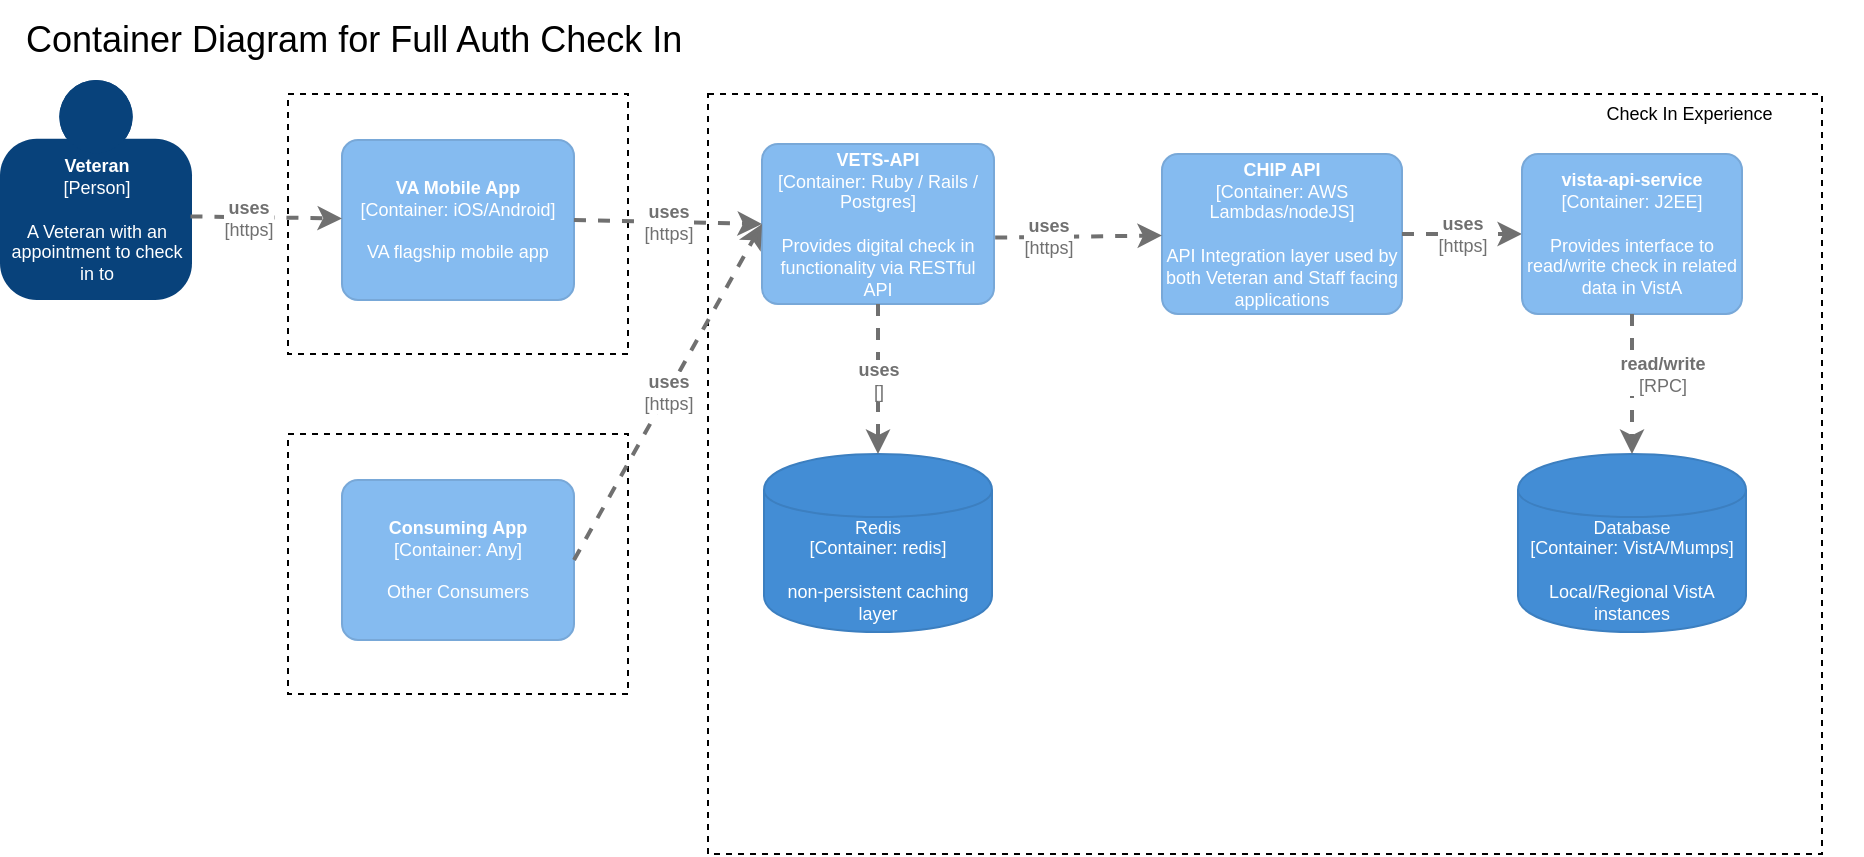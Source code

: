 <mxfile version="21.7.5" type="device" pages="2">
  <diagram id="0kmzMJJzeJOMZ-HE_vw-" name="container-diagram">
    <mxGraphModel dx="1234" dy="1214" grid="1" gridSize="10" guides="1" tooltips="1" connect="1" arrows="1" fold="1" page="1" pageScale="1" pageWidth="850" pageHeight="1100" math="0" shadow="0">
      <root>
        <mxCell id="0" />
        <mxCell id="1" parent="0" />
        <mxCell id="iG0KCMJ-g9NC5U9NHyha-2" value="" style="rounded=0;whiteSpace=wrap;html=1;dashed=1;fontSize=9;" parent="1" vertex="1">
          <mxGeometry x="383" y="60" width="557" height="380" as="geometry" />
        </mxCell>
        <mxCell id="M__xR34WGRJQp1LNjwT0-2" value="" style="rounded=0;whiteSpace=wrap;html=1;dashed=1;fontSize=9;" parent="1" vertex="1">
          <mxGeometry x="173" y="60" width="170" height="130" as="geometry" />
        </mxCell>
        <mxCell id="M__xR34WGRJQp1LNjwT0-5" value="&lt;font style=&quot;font-size: 18px&quot;&gt;Container Diagram for Full Auth Check In&lt;/font&gt;" style="text;html=1;strokeColor=none;fillColor=none;align=left;verticalAlign=middle;whiteSpace=wrap;rounded=0;dashed=1;" parent="1" vertex="1">
          <mxGeometry x="40" y="13" width="540" height="40" as="geometry" />
        </mxCell>
        <object placeholders="1" c4Name="Veteran" c4Type="Person" c4Description="A Veteran with an &#xa;appointment to check &#xa;in to" label="&lt;b style=&quot;font-size: 9px;&quot;&gt;%c4Name%&lt;/b&gt;&lt;div style=&quot;font-size: 9px;&quot;&gt;[%c4Type%]&lt;/div&gt;&lt;br style=&quot;font-size: 9px;&quot;&gt;&lt;div style=&quot;font-size: 9px;&quot;&gt;%c4Description%&lt;/div&gt;" id="M__xR34WGRJQp1LNjwT0-30">
          <mxCell style="html=1;dashed=0;whitespace=wrap;fillColor=#08427b;strokeColor=none;fontColor=#ffffff;shape=mxgraph.c4.person;align=center;metaEdit=1;points=[[0.5,0,0],[1,0.5,0],[1,0.75,0],[0.75,1,0],[0.5,1,0],[0.25,1,0],[0,0.75,0],[0,0.5,0]];metaData={&quot;c4Type&quot;:{&quot;editable&quot;:false}};fontSize=9;" parent="1" vertex="1">
            <mxGeometry x="29" y="53" width="96" height="110" as="geometry" />
          </mxCell>
        </object>
        <object placeholders="1" c4Name="VA Mobile App" c4Type="Container" c4Technology="iOS/Android" c4Description="VA flagship mobile app" label="&lt;b style=&quot;font-size: 9px;&quot;&gt;%c4Name%&lt;/b&gt;&lt;div style=&quot;font-size: 9px;&quot;&gt;[%c4Type%: %c4Technology%]&lt;/div&gt;&lt;br style=&quot;font-size: 9px;&quot;&gt;&lt;div style=&quot;font-size: 9px;&quot;&gt;%c4Description%&lt;/div&gt;" id="M__xR34WGRJQp1LNjwT0-31">
          <mxCell style="rounded=1;whiteSpace=wrap;html=1;labelBackgroundColor=none;fillColor=#85BBF0;fontColor=#ffffff;align=center;arcSize=10;strokeColor=#78A8D8;metaEdit=1;metaData={&quot;c4Type&quot;:{&quot;editable&quot;:false}};points=[[0.25,0,0],[0.5,0,0],[0.75,0,0],[1,0.25,0],[1,0.5,0],[1,0.75,0],[0.75,1,0],[0.5,1,0],[0.25,1,0],[0,0.75,0],[0,0.5,0],[0,0.25,0]];fontSize=9;" parent="1" vertex="1">
            <mxGeometry x="200" y="83" width="116" height="80" as="geometry" />
          </mxCell>
        </object>
        <object placeholders="1" c4Name="VETS-API" c4Type="Container" c4Technology="Ruby / Rails / Postgres" c4Description="Provides digital check in functionality via RESTful API" label="&lt;b style=&quot;font-size: 9px;&quot;&gt;%c4Name%&lt;/b&gt;&lt;div style=&quot;font-size: 9px;&quot;&gt;[%c4Type%: %c4Technology%]&lt;/div&gt;&lt;br style=&quot;font-size: 9px;&quot;&gt;&lt;div style=&quot;font-size: 9px;&quot;&gt;%c4Description%&lt;/div&gt;" id="M__xR34WGRJQp1LNjwT0-32">
          <mxCell style="rounded=1;whiteSpace=wrap;html=1;labelBackgroundColor=none;fillColor=#85BBF0;fontColor=#ffffff;align=center;arcSize=10;strokeColor=#78A8D8;metaEdit=1;metaData={&quot;c4Type&quot;:{&quot;editable&quot;:false}};points=[[0.25,0,0],[0.5,0,0],[0.75,0,0],[1,0.25,0],[1,0.5,0],[1,0.75,0],[0.75,1,0],[0.5,1,0],[0.25,1,0],[0,0.75,0],[0,0.5,0],[0,0.25,0]];fontSize=9;" parent="1" vertex="1">
            <mxGeometry x="410" y="85" width="116" height="80" as="geometry" />
          </mxCell>
        </object>
        <object placeholders="1" c4Type="Relationship" c4Technology="https" c4Description="uses" label="&lt;div style=&quot;text-align: left; font-size: 9px;&quot;&gt;&lt;div style=&quot;text-align: center; font-size: 9px;&quot;&gt;&lt;b style=&quot;font-size: 9px;&quot;&gt;%c4Description%&lt;/b&gt;&lt;/div&gt;&lt;div style=&quot;text-align: center; font-size: 9px;&quot;&gt;[%c4Technology%]&lt;/div&gt;&lt;/div&gt;" id="M__xR34WGRJQp1LNjwT0-37">
          <mxCell style="edgeStyle=none;rounded=0;html=1;entryX=0;entryY=0.5;jettySize=auto;orthogonalLoop=1;strokeColor=#707070;strokeWidth=2;fontColor=#707070;jumpStyle=none;dashed=1;metaEdit=1;metaData={&quot;c4Type&quot;:{&quot;editable&quot;:false}};exitX=1;exitY=0.5;exitDx=0;exitDy=0;exitPerimeter=0;entryDx=0;entryDy=0;entryPerimeter=0;fontSize=9;" parent="1" source="M__xR34WGRJQp1LNjwT0-31" target="M__xR34WGRJQp1LNjwT0-32" edge="1">
            <mxGeometry width="160" relative="1" as="geometry">
              <mxPoint x="341" y="317" as="sourcePoint" />
              <mxPoint x="501" y="317" as="targetPoint" />
            </mxGeometry>
          </mxCell>
        </object>
        <object placeholders="1" c4Name="CHIP API" c4Type="Container" c4Technology="AWS Lambdas/nodeJS" c4Description="API Integration layer used by both Veteran and Staff facing applications" label="&lt;b style=&quot;font-size: 9px;&quot;&gt;%c4Name%&lt;/b&gt;&lt;div style=&quot;font-size: 9px;&quot;&gt;[%c4Type%: %c4Technology%]&lt;/div&gt;&lt;br style=&quot;font-size: 9px;&quot;&gt;&lt;div style=&quot;font-size: 9px;&quot;&gt;%c4Description%&lt;/div&gt;" link="data:page/id,PdkEBCP_D8CU_x1jGga0" id="M__xR34WGRJQp1LNjwT0-38">
          <mxCell style="rounded=1;whiteSpace=wrap;html=1;labelBackgroundColor=none;fillColor=#85BBF0;fontColor=#ffffff;align=center;arcSize=10;strokeColor=#78A8D8;metaEdit=1;metaData={&quot;c4Type&quot;:{&quot;editable&quot;:false}};points=[[0.25,0,0],[0.5,0,0],[0.75,0,0],[1,0.25,0],[1,0.5,0],[1,0.75,0],[0.75,1,0],[0.5,1,0],[0.25,1,0],[0,0.75,0],[0,0.5,0],[0,0.25,0]];fontSize=9;" parent="1" vertex="1">
            <mxGeometry x="610" y="90" width="120" height="80" as="geometry" />
          </mxCell>
        </object>
        <object placeholders="1" c4Type="Relationship" c4Technology="https" c4Description="uses" label="&lt;div style=&quot;text-align: left; font-size: 9px;&quot;&gt;&lt;div style=&quot;text-align: center; font-size: 9px;&quot;&gt;&lt;b style=&quot;font-size: 9px;&quot;&gt;%c4Description%&lt;/b&gt;&lt;/div&gt;&lt;div style=&quot;text-align: center; font-size: 9px;&quot;&gt;[%c4Technology%]&lt;/div&gt;&lt;/div&gt;" id="M__xR34WGRJQp1LNjwT0-44">
          <mxCell style="edgeStyle=none;rounded=0;html=1;jettySize=auto;orthogonalLoop=1;strokeColor=#707070;strokeWidth=2;fontColor=#707070;jumpStyle=none;dashed=1;metaEdit=1;metaData={&quot;c4Type&quot;:{&quot;editable&quot;:false}};exitX=0.992;exitY=0.62;exitDx=0;exitDy=0;exitPerimeter=0;fontSize=9;" parent="1" source="M__xR34WGRJQp1LNjwT0-30" target="M__xR34WGRJQp1LNjwT0-31" edge="1">
            <mxGeometry x="-0.25" width="160" relative="1" as="geometry">
              <mxPoint x="287.75" y="17" as="sourcePoint" />
              <mxPoint x="287.75" y="97" as="targetPoint" />
              <mxPoint as="offset" />
            </mxGeometry>
          </mxCell>
        </object>
        <object placeholders="1" c4Type="Relationship" c4Technology="https" c4Description="uses" label="&lt;div style=&quot;text-align: left; font-size: 9px;&quot;&gt;&lt;div style=&quot;text-align: center; font-size: 9px;&quot;&gt;&lt;b style=&quot;font-size: 9px;&quot;&gt;%c4Description%&lt;/b&gt;&lt;/div&gt;&lt;div style=&quot;text-align: center; font-size: 9px;&quot;&gt;[%c4Technology%]&lt;/div&gt;&lt;/div&gt;" id="M__xR34WGRJQp1LNjwT0-60">
          <mxCell style="edgeStyle=none;rounded=0;html=1;jettySize=auto;orthogonalLoop=1;strokeColor=#707070;strokeWidth=2;fontColor=#707070;jumpStyle=none;dashed=1;metaEdit=1;metaData={&quot;c4Type&quot;:{&quot;editable&quot;:false}};exitX=1.005;exitY=0.585;exitDx=0;exitDy=0;exitPerimeter=0;fontSize=9;" parent="1" source="M__xR34WGRJQp1LNjwT0-32" target="M__xR34WGRJQp1LNjwT0-38" edge="1">
            <mxGeometry x="-0.375" width="160" relative="1" as="geometry">
              <mxPoint x="506" y="427.0" as="sourcePoint" />
              <mxPoint x="506" y="474" as="targetPoint" />
              <mxPoint as="offset" />
            </mxGeometry>
          </mxCell>
        </object>
        <object placeholders="1" c4Type="Redis" c4Technology="redis" c4Description="non-persistent caching layer" label="%c4Type%&lt;div style=&quot;font-size: 9px;&quot;&gt;[Container:&amp;nbsp;%c4Technology%]&lt;/div&gt;&lt;br style=&quot;font-size: 9px;&quot;&gt;&lt;div style=&quot;font-size: 9px;&quot;&gt;%c4Description%&lt;/div&gt;" id="yfw0Ou0GXARqFeSc4frP-1">
          <mxCell style="shape=cylinder;whiteSpace=wrap;html=1;boundedLbl=1;rounded=0;labelBackgroundColor=none;fillColor=#438DD5;fontSize=9;fontColor=#ffffff;align=center;strokeColor=#3C7FC0;metaEdit=1;points=[[0.5,0,0],[1,0.25,0],[1,0.5,0],[1,0.75,0],[0.5,1,0],[0,0.75,0],[0,0.5,0],[0,0.25,0]];metaData={&quot;c4Type&quot;:{&quot;editable&quot;:false}};" parent="1" vertex="1">
            <mxGeometry x="411" y="240" width="114" height="89" as="geometry" />
          </mxCell>
        </object>
        <object placeholders="1" c4Type="Relationship" c4Technology="" c4Description="uses" label="&lt;div style=&quot;text-align: left; font-size: 9px;&quot;&gt;&lt;div style=&quot;text-align: center; font-size: 9px;&quot;&gt;&lt;b style=&quot;font-size: 9px;&quot;&gt;%c4Description%&lt;/b&gt;&lt;/div&gt;&lt;div style=&quot;text-align: center; font-size: 9px;&quot;&gt;[%c4Technology%]&lt;/div&gt;&lt;/div&gt;" id="yfw0Ou0GXARqFeSc4frP-2">
          <mxCell style="edgeStyle=none;rounded=0;html=1;entryX=0.5;entryY=0;jettySize=auto;orthogonalLoop=1;strokeColor=#707070;strokeWidth=2;fontColor=#707070;jumpStyle=none;dashed=1;metaEdit=1;metaData={&quot;c4Type&quot;:{&quot;editable&quot;:false}};entryDx=0;entryDy=0;entryPerimeter=0;fontSize=9;exitX=0.5;exitY=1;exitDx=0;exitDy=0;exitPerimeter=0;" parent="1" source="M__xR34WGRJQp1LNjwT0-32" target="yfw0Ou0GXARqFeSc4frP-1" edge="1">
            <mxGeometry width="160" relative="1" as="geometry">
              <mxPoint x="340" y="280" as="sourcePoint" />
              <mxPoint x="420" y="135" as="targetPoint" />
            </mxGeometry>
          </mxCell>
        </object>
        <object placeholders="1" c4Type="Relationship" c4Technology="https" c4Description="uses" label="&lt;div style=&quot;text-align: left; font-size: 9px;&quot;&gt;&lt;div style=&quot;text-align: center; font-size: 9px;&quot;&gt;&lt;b style=&quot;font-size: 9px;&quot;&gt;%c4Description%&lt;/b&gt;&lt;/div&gt;&lt;div style=&quot;text-align: center; font-size: 9px;&quot;&gt;[%c4Technology%]&lt;/div&gt;&lt;/div&gt;" id="yfw0Ou0GXARqFeSc4frP-5">
          <mxCell style="edgeStyle=none;rounded=0;html=1;jettySize=auto;orthogonalLoop=1;strokeColor=#707070;strokeWidth=2;fontColor=#707070;jumpStyle=none;dashed=1;metaEdit=1;metaData={&quot;c4Type&quot;:{&quot;editable&quot;:false}};exitX=1;exitY=0.5;exitDx=0;exitDy=0;exitPerimeter=0;fontSize=9;entryX=0;entryY=0.5;entryDx=0;entryDy=0;entryPerimeter=0;" parent="1" source="M__xR34WGRJQp1LNjwT0-38" edge="1">
            <mxGeometry width="160" relative="1" as="geometry">
              <mxPoint x="537" y="142" as="sourcePoint" />
              <mxPoint x="790" y="130" as="targetPoint" />
              <mxPoint as="offset" />
            </mxGeometry>
          </mxCell>
        </object>
        <mxCell id="Nb9pn8D4vqYNamrulmGV-2" value="Check In Experience&amp;nbsp;" style="text;html=1;strokeColor=none;fillColor=none;align=center;verticalAlign=middle;whiteSpace=wrap;rounded=0;dashed=1;fontSize=9;" parent="1" vertex="1">
          <mxGeometry x="790" y="60" width="169.87" height="20" as="geometry" />
        </mxCell>
        <object placeholders="1" c4Name="vista-api-service" c4Type="Container" c4Technology="J2EE" c4Description="Provides interface to read/write check in related data in VistA" label="&lt;b style=&quot;font-size: 9px;&quot;&gt;%c4Name%&lt;/b&gt;&lt;div style=&quot;font-size: 9px;&quot;&gt;[%c4Type%: %c4Technology%]&lt;/div&gt;&lt;br style=&quot;font-size: 9px;&quot;&gt;&lt;div style=&quot;font-size: 9px;&quot;&gt;%c4Description%&lt;/div&gt;" id="sztR_ow3FupCx7JQ8vwd-4">
          <mxCell style="rounded=1;whiteSpace=wrap;html=1;labelBackgroundColor=none;fillColor=#85BBF0;fontColor=#ffffff;align=center;arcSize=10;strokeColor=#78A8D8;metaEdit=1;metaData={&quot;c4Type&quot;:{&quot;editable&quot;:false}};points=[[0.25,0,0],[0.5,0,0],[0.75,0,0],[1,0.25,0],[1,0.5,0],[1,0.75,0],[0.75,1,0],[0.5,1,0],[0.25,1,0],[0,0.75,0],[0,0.5,0],[0,0.25,0]];fontSize=9;" vertex="1" parent="1">
            <mxGeometry x="790" y="90" width="110" height="80" as="geometry" />
          </mxCell>
        </object>
        <object placeholders="1" c4Type="Database" c4Technology="VistA/Mumps" c4Description="Local/Regional VistA instances" label="%c4Type%&lt;div style=&quot;font-size: 9px;&quot;&gt;[Container:&amp;nbsp;%c4Technology%]&lt;/div&gt;&lt;br style=&quot;font-size: 9px;&quot;&gt;&lt;div style=&quot;font-size: 9px;&quot;&gt;%c4Description%&lt;/div&gt;" id="sztR_ow3FupCx7JQ8vwd-5">
          <mxCell style="shape=cylinder;whiteSpace=wrap;html=1;boundedLbl=1;rounded=0;labelBackgroundColor=none;fillColor=#438DD5;fontSize=9;fontColor=#ffffff;align=center;strokeColor=#3C7FC0;metaEdit=1;points=[[0.5,0,0],[1,0.25,0],[1,0.5,0],[1,0.75,0],[0.5,1,0],[0,0.75,0],[0,0.5,0],[0,0.25,0]];metaData={&quot;c4Type&quot;:{&quot;editable&quot;:false}};" vertex="1" parent="1">
            <mxGeometry x="788" y="240" width="114" height="89" as="geometry" />
          </mxCell>
        </object>
        <object placeholders="1" c4Type="Relationship" c4Technology="RPC" c4Description="read/write" label="&lt;div style=&quot;text-align: left; font-size: 9px;&quot;&gt;&lt;div style=&quot;text-align: center; font-size: 9px;&quot;&gt;&lt;b style=&quot;font-size: 9px;&quot;&gt;%c4Description%&lt;/b&gt;&lt;/div&gt;&lt;div style=&quot;text-align: center; font-size: 9px;&quot;&gt;[%c4Technology%]&lt;/div&gt;&lt;/div&gt;" id="sztR_ow3FupCx7JQ8vwd-6">
          <mxCell style="edgeStyle=none;rounded=0;html=1;jettySize=auto;orthogonalLoop=1;strokeColor=#707070;strokeWidth=2;fontColor=#707070;jumpStyle=none;dashed=1;metaEdit=1;metaData={&quot;c4Type&quot;:{&quot;editable&quot;:false}};exitX=0.5;exitY=1;exitDx=0;exitDy=0;exitPerimeter=0;fontSize=9;" edge="1" parent="1" source="sztR_ow3FupCx7JQ8vwd-4" target="sztR_ow3FupCx7JQ8vwd-5">
            <mxGeometry x="-0.141" y="15" width="160" relative="1" as="geometry">
              <mxPoint x="509.38" y="830" as="sourcePoint" />
              <mxPoint x="779.38" y="645" as="targetPoint" />
              <mxPoint as="offset" />
            </mxGeometry>
          </mxCell>
        </object>
        <mxCell id="sztR_ow3FupCx7JQ8vwd-7" value="" style="rounded=0;whiteSpace=wrap;html=1;dashed=1;fontSize=9;" vertex="1" parent="1">
          <mxGeometry x="173" y="230" width="170" height="130" as="geometry" />
        </mxCell>
        <object placeholders="1" c4Name="Consuming App" c4Type="Container" c4Technology="Any" c4Description="Other Consumers" label="&lt;b style=&quot;font-size: 9px;&quot;&gt;%c4Name%&lt;/b&gt;&lt;div style=&quot;font-size: 9px;&quot;&gt;[%c4Type%: %c4Technology%]&lt;/div&gt;&lt;br style=&quot;font-size: 9px;&quot;&gt;&lt;div style=&quot;font-size: 9px;&quot;&gt;%c4Description%&lt;/div&gt;" id="sztR_ow3FupCx7JQ8vwd-8">
          <mxCell style="rounded=1;whiteSpace=wrap;html=1;labelBackgroundColor=none;fillColor=#85BBF0;fontColor=#ffffff;align=center;arcSize=10;strokeColor=#78A8D8;metaEdit=1;metaData={&quot;c4Type&quot;:{&quot;editable&quot;:false}};points=[[0.25,0,0],[0.5,0,0],[0.75,0,0],[1,0.25,0],[1,0.5,0],[1,0.75,0],[0.75,1,0],[0.5,1,0],[0.25,1,0],[0,0.75,0],[0,0.5,0],[0,0.25,0]];fontSize=9;" vertex="1" parent="1">
            <mxGeometry x="200" y="253" width="116" height="80" as="geometry" />
          </mxCell>
        </object>
        <object placeholders="1" c4Type="Relationship" c4Technology="https" c4Description="uses" label="&lt;div style=&quot;text-align: left; font-size: 9px;&quot;&gt;&lt;div style=&quot;text-align: center; font-size: 9px;&quot;&gt;&lt;b style=&quot;font-size: 9px;&quot;&gt;%c4Description%&lt;/b&gt;&lt;/div&gt;&lt;div style=&quot;text-align: center; font-size: 9px;&quot;&gt;[%c4Technology%]&lt;/div&gt;&lt;/div&gt;" id="sztR_ow3FupCx7JQ8vwd-9">
          <mxCell style="edgeStyle=none;rounded=0;html=1;entryX=0;entryY=0.5;jettySize=auto;orthogonalLoop=1;strokeColor=#707070;strokeWidth=2;fontColor=#707070;jumpStyle=none;dashed=1;metaEdit=1;metaData={&quot;c4Type&quot;:{&quot;editable&quot;:false}};exitX=1;exitY=0.5;exitDx=0;exitDy=0;exitPerimeter=0;entryDx=0;entryDy=0;entryPerimeter=0;fontSize=9;" edge="1" parent="1" source="sztR_ow3FupCx7JQ8vwd-8" target="M__xR34WGRJQp1LNjwT0-32">
            <mxGeometry width="160" relative="1" as="geometry">
              <mxPoint x="326" y="133" as="sourcePoint" />
              <mxPoint x="420" y="135" as="targetPoint" />
            </mxGeometry>
          </mxCell>
        </object>
      </root>
    </mxGraphModel>
  </diagram>
  <diagram id="PdkEBCP_D8CU_x1jGga0" name="CHIP-Component-Diagram">
    <mxGraphModel dx="1799" dy="1220" grid="1" gridSize="10" guides="1" tooltips="1" connect="1" arrows="1" fold="1" page="1" pageScale="1" pageWidth="850" pageHeight="1100" math="0" shadow="0">
      <root>
        <mxCell id="bq_Tjl5DXfXFqc5ah46k-0" />
        <mxCell id="bq_Tjl5DXfXFqc5ah46k-1" parent="bq_Tjl5DXfXFqc5ah46k-0" />
        <mxCell id="qF7ay8xb9gY_R86L2vVn-1" value="" style="group;fontSize=16;" parent="bq_Tjl5DXfXFqc5ah46k-1" vertex="1" connectable="0">
          <mxGeometry x="50" y="40" width="770" height="750" as="geometry" />
        </mxCell>
        <mxCell id="qF7ay8xb9gY_R86L2vVn-2" value="" style="rounded=0;whiteSpace=wrap;html=1;dashed=1;" parent="qF7ay8xb9gY_R86L2vVn-1" vertex="1">
          <mxGeometry x="250" y="60" width="250" height="690" as="geometry" />
        </mxCell>
        <mxCell id="qF7ay8xb9gY_R86L2vVn-3" value="&lt;font style=&quot;font-size: 18px&quot;&gt;Component Diagram for Check In Experience - CHIP&lt;/font&gt;" style="text;html=1;strokeColor=none;fillColor=none;align=left;verticalAlign=middle;whiteSpace=wrap;rounded=0;dashed=1;" parent="qF7ay8xb9gY_R86L2vVn-1" vertex="1">
          <mxGeometry width="540" height="40" as="geometry" />
        </mxCell>
        <mxCell id="qF7ay8xb9gY_R86L2vVn-4" value="Check In integration Point (CHIP)&amp;nbsp;" style="text;html=1;strokeColor=none;fillColor=none;align=center;verticalAlign=middle;whiteSpace=wrap;rounded=0;dashed=1;fontSize=16;" parent="qF7ay8xb9gY_R86L2vVn-1" vertex="1">
          <mxGeometry x="250" y="70" width="250.38" height="20" as="geometry" />
        </mxCell>
        <object placeholders="1" c4Name="VETS-API" c4Type="Container" c4Technology="Ruby / Rails / Postgres" c4Description="Provides digital check in functionality via RESTful API" label="&lt;b&gt;%c4Name%&lt;/b&gt;&lt;div&gt;[%c4Type%: %c4Technology%]&lt;/div&gt;&lt;br&gt;&lt;div&gt;%c4Description%&lt;/div&gt;" id="qF7ay8xb9gY_R86L2vVn-5">
          <mxCell style="rounded=1;whiteSpace=wrap;html=1;labelBackgroundColor=none;fillColor=#85BBF0;fontColor=#ffffff;align=center;arcSize=10;strokeColor=#78A8D8;metaEdit=1;metaData={&quot;c4Type&quot;:{&quot;editable&quot;:false}};points=[[0.25,0,0],[0.5,0,0],[0.75,0,0],[1,0.25,0],[1,0.5,0],[1,0.75,0],[0.75,1,0],[0.5,1,0],[0.25,1,0],[0,0.75,0],[0,0.5,0],[0,0.25,0]];" parent="qF7ay8xb9gY_R86L2vVn-1" vertex="1">
            <mxGeometry x="610" y="395" width="160" height="110.0" as="geometry" />
          </mxCell>
        </object>
        <object placeholders="1" c4Name="LoROTA API" c4Type="Container" c4Technology="AWS Lambdas/nodeJS" c4Description="Provides secure temporary cache to share data between applications" label="&lt;b&gt;%c4Name%&lt;/b&gt;&lt;div&gt;[%c4Type%: %c4Technology%]&lt;/div&gt;&lt;br&gt;&lt;div&gt;%c4Description%&lt;/div&gt;" id="qF7ay8xb9gY_R86L2vVn-6">
          <mxCell style="rounded=1;whiteSpace=wrap;html=1;labelBackgroundColor=none;fillColor=#85BBF0;fontColor=#ffffff;align=center;arcSize=10;strokeColor=#78A8D8;metaEdit=1;metaData={&quot;c4Type&quot;:{&quot;editable&quot;:false}};points=[[0.25,0,0],[0.5,0,0],[0.75,0,0],[1,0.25,0],[1,0.5,0],[1,0.75,0],[0.75,1,0],[0.5,1,0],[0.25,1,0],[0,0.75,0],[0,0.5,0],[0,0.25,0]];" parent="qF7ay8xb9gY_R86L2vVn-1" vertex="1">
            <mxGeometry x="11" y="460" width="160" height="110.0" as="geometry" />
          </mxCell>
        </object>
        <object placeholders="1" c4Type="Relationship" c4Technology="https" c4Description="POST" label="&lt;div style=&quot;text-align: left&quot;&gt;&lt;div style=&quot;text-align: center&quot;&gt;&lt;b&gt;%c4Description%&lt;/b&gt;&lt;/div&gt;&lt;div style=&quot;text-align: center&quot;&gt;[%c4Technology%]&lt;/div&gt;&lt;/div&gt;" id="qF7ay8xb9gY_R86L2vVn-7">
          <mxCell style="edgeStyle=none;rounded=0;html=1;jettySize=auto;orthogonalLoop=1;strokeColor=#707070;strokeWidth=2;fontColor=#707070;jumpStyle=none;dashed=1;metaEdit=1;metaData={&quot;c4Type&quot;:{&quot;editable&quot;:false}};exitX=0;exitY=0.25;exitDx=0;exitDy=0;exitPerimeter=0;entryX=1;entryY=0.5;entryDx=0;entryDy=0;entryPerimeter=0;" parent="qF7ay8xb9gY_R86L2vVn-1" source="qF7ay8xb9gY_R86L2vVn-5" target="qF7ay8xb9gY_R86L2vVn-13" edge="1">
            <mxGeometry x="-0.402" y="11" width="160" relative="1" as="geometry">
              <mxPoint x="397" y="486" as="sourcePoint" />
              <mxPoint x="700" y="490" as="targetPoint" />
              <mxPoint as="offset" />
            </mxGeometry>
          </mxCell>
        </object>
        <object placeholders="1" c4Type="Relationship" c4Technology="https" c4Description="POST" label="&lt;div style=&quot;text-align: left&quot;&gt;&lt;div style=&quot;text-align: center&quot;&gt;&lt;b&gt;%c4Description%&lt;/b&gt;&lt;/div&gt;&lt;div style=&quot;text-align: center&quot;&gt;[%c4Technology%]&lt;/div&gt;&lt;/div&gt;" id="qF7ay8xb9gY_R86L2vVn-8">
          <mxCell style="edgeStyle=none;rounded=0;html=1;entryX=1;entryY=0.5;jettySize=auto;orthogonalLoop=1;strokeColor=#707070;strokeWidth=2;fontColor=#707070;jumpStyle=none;dashed=1;metaEdit=1;metaData={&quot;c4Type&quot;:{&quot;editable&quot;:false}};entryDx=0;entryDy=0;entryPerimeter=0;exitX=0;exitY=0.5;exitDx=0;exitDy=0;exitPerimeter=0;" parent="qF7ay8xb9gY_R86L2vVn-1" source="qF7ay8xb9gY_R86L2vVn-12" target="qF7ay8xb9gY_R86L2vVn-6" edge="1">
            <mxGeometry width="160" relative="1" as="geometry">
              <mxPoint x="100" y="750" as="sourcePoint" />
              <mxPoint x="807" y="440" as="targetPoint" />
            </mxGeometry>
          </mxCell>
        </object>
        <object placeholders="1" c4Name="Twilio" c4Type="Software System" c4Description="3rd Party SMS provider" label="&lt;b&gt;%c4Name%&lt;/b&gt;&lt;div&gt;[%c4Type%]&lt;/div&gt;&lt;br&gt;&lt;div&gt;%c4Description%&lt;/div&gt;" id="qF7ay8xb9gY_R86L2vVn-9">
          <mxCell style="rounded=1;whiteSpace=wrap;html=1;labelBackgroundColor=none;fillColor=#999999;fontColor=#ffffff;align=center;arcSize=10;strokeColor=#8A8A8A;metaEdit=1;metaData={&quot;c4Type&quot;:{&quot;editable&quot;:false}};points=[[0.25,0,0],[0.5,0,0],[0.75,0,0],[1,0.25,0],[1,0.5,0],[1,0.75,0],[0.75,1,0],[0.5,1,0],[0.25,1,0],[0,0.75,0],[0,0.5,0],[0,0.25,0]];" parent="qF7ay8xb9gY_R86L2vVn-1" vertex="1">
            <mxGeometry x="11" y="280" width="160" height="110.0" as="geometry" />
          </mxCell>
        </object>
        <object placeholders="1" c4Name="initiateCheckIn" c4Type="Component" c4Technology="NodeJS Lambda" c4Description="Receives data from VeText, validates, sends payload to LoROTA and sends SMS to Veteran&#xa;&#xa;POST /initiate-checkin" label="&lt;b&gt;%c4Name%&lt;/b&gt;&lt;div&gt;[%c4Type%: %c4Technology%]&lt;/div&gt;&lt;br&gt;&lt;div&gt;%c4Description%&lt;/div&gt;" id="qF7ay8xb9gY_R86L2vVn-10">
          <mxCell style="rounded=1;whiteSpace=wrap;html=1;labelBackgroundColor=none;fillColor=#438DD5;fontColor=#ffffff;align=center;arcSize=10;strokeColor=#3C7FC0;metaEdit=1;metaData={&quot;c4Type&quot;:{&quot;editable&quot;:false}};points=[[0.25,0,0],[0.5,0,0],[0.75,0,0],[1,0.25,0],[1,0.5,0],[1,0.75,0],[0.75,1,0],[0.5,1,0],[0.25,1,0],[0,0.75,0],[0,0.5,0],[0,0.25,0]];" parent="qF7ay8xb9gY_R86L2vVn-1" vertex="1">
            <mxGeometry x="270" y="100" width="208" height="140" as="geometry" />
          </mxCell>
        </object>
        <object placeholders="1" c4Type="Relationship" c4Technology="https" c4Description="POST" label="&lt;div style=&quot;text-align: left&quot;&gt;&lt;div style=&quot;text-align: center&quot;&gt;&lt;b&gt;%c4Description%&lt;/b&gt;&lt;/div&gt;&lt;div style=&quot;text-align: center&quot;&gt;[%c4Technology%]&lt;/div&gt;&lt;/div&gt;" id="qF7ay8xb9gY_R86L2vVn-11">
          <mxCell style="edgeStyle=none;rounded=0;html=1;jettySize=auto;orthogonalLoop=1;strokeColor=#707070;strokeWidth=2;fontColor=#707070;jumpStyle=none;dashed=1;metaEdit=1;metaData={&quot;c4Type&quot;:{&quot;editable&quot;:false}};exitX=0;exitY=0.75;exitDx=0;exitDy=0;exitPerimeter=0;" parent="qF7ay8xb9gY_R86L2vVn-1" source="qF7ay8xb9gY_R86L2vVn-10" target="qF7ay8xb9gY_R86L2vVn-9" edge="1">
            <mxGeometry x="0.526" y="-11" width="160" relative="1" as="geometry">
              <mxPoint x="290" y="440" as="sourcePoint" />
              <mxPoint x="100" y="540" as="targetPoint" />
              <mxPoint as="offset" />
            </mxGeometry>
          </mxCell>
        </object>
        <object placeholders="1" c4Name="refreshAppointments" c4Type="Component" c4Technology="NodeJS Lambda" c4Description="Provides functionality to fetch the latest appointment data from VistA and send to Lorota&#xa;&#xa;POST /refresh-appointments/{UUID}" label="&lt;b&gt;%c4Name%&lt;/b&gt;&lt;div&gt;[%c4Type%: %c4Technology%]&lt;/div&gt;&lt;br&gt;&lt;div&gt;%c4Description%&lt;/div&gt;" id="qF7ay8xb9gY_R86L2vVn-12">
          <mxCell style="rounded=1;whiteSpace=wrap;html=1;labelBackgroundColor=none;fillColor=#438DD5;fontColor=#ffffff;align=center;arcSize=10;strokeColor=#3C7FC0;metaEdit=1;metaData={&quot;c4Type&quot;:{&quot;editable&quot;:false}};points=[[0.25,0,0],[0.5,0,0],[0.75,0,0],[1,0.25,0],[1,0.5,0],[1,0.75,0],[0.75,1,0],[0.5,1,0],[0.25,1,0],[0,0.75,0],[0,0.5,0],[0,0.25,0]];" parent="qF7ay8xb9gY_R86L2vVn-1" vertex="1">
            <mxGeometry x="270" y="420" width="208" height="140" as="geometry" />
          </mxCell>
        </object>
        <object placeholders="1" c4Name="token" c4Type="Component" c4Technology="NodeJS Lambda" c4Description="Authenticates application API KEY and returns an Access Token&#xa;&#xa;POST /token " label="&lt;b&gt;%c4Name%&lt;/b&gt;&lt;div&gt;[%c4Type%: %c4Technology%]&lt;/div&gt;&lt;br&gt;&lt;div&gt;%c4Description%&lt;/div&gt;" id="qF7ay8xb9gY_R86L2vVn-13">
          <mxCell style="rounded=1;whiteSpace=wrap;html=1;labelBackgroundColor=none;fillColor=#438DD5;fontColor=#ffffff;align=center;arcSize=10;strokeColor=#3C7FC0;metaEdit=1;metaData={&quot;c4Type&quot;:{&quot;editable&quot;:false}};points=[[0.25,0,0],[0.5,0,0],[0.75,0,0],[1,0.25,0],[1,0.5,0],[1,0.75,0],[0.75,1,0],[0.5,1,0],[0.25,1,0],[0,0.75,0],[0,0.5,0],[0,0.25,0]];" parent="qF7ay8xb9gY_R86L2vVn-1" vertex="1">
            <mxGeometry x="270" y="260" width="208" height="140" as="geometry" />
          </mxCell>
        </object>
        <object placeholders="1" c4Name="checkIn" c4Type="Component" c4Technology="NodeJS Lambda" c4Description="Provides endpoint and functionality to check a Veteran in to an appointment&#xa;&#xa;POST /actions/check-in/{UUID}" label="&lt;b&gt;%c4Name%&lt;/b&gt;&lt;div&gt;[%c4Type%: %c4Technology%]&lt;/div&gt;&lt;br&gt;&lt;div&gt;%c4Description%&lt;/div&gt;" id="qF7ay8xb9gY_R86L2vVn-14">
          <mxCell style="rounded=1;whiteSpace=wrap;html=1;labelBackgroundColor=none;fillColor=#438DD5;fontColor=#ffffff;align=center;arcSize=10;strokeColor=#3C7FC0;metaEdit=1;metaData={&quot;c4Type&quot;:{&quot;editable&quot;:false}};points=[[0.25,0,0],[0.5,0,0],[0.75,0,0],[1,0.25,0],[1,0.5,0],[1,0.75,0],[0.75,1,0],[0.5,1,0],[0.25,1,0],[0,0.75,0],[0,0.5,0],[0,0.25,0]];" parent="qF7ay8xb9gY_R86L2vVn-1" vertex="1">
            <mxGeometry x="270" y="580" width="208" height="140" as="geometry" />
          </mxCell>
        </object>
        <object placeholders="1" c4Name="VA On-Prem API and Datastore" c4Type="Software System" c4Description="Provides functionality for accessing legacy VistA systems and SMS management" label="&lt;b&gt;%c4Name%&lt;/b&gt;&lt;div&gt;[%c4Type%]&lt;/div&gt;&lt;br&gt;&lt;div&gt;%c4Description%&lt;/div&gt;" id="qF7ay8xb9gY_R86L2vVn-15">
          <mxCell style="rounded=1;whiteSpace=wrap;html=1;labelBackgroundColor=none;fillColor=#1168BD;fontColor=#ffffff;align=center;arcSize=10;strokeColor=#1168BD;metaEdit=1;metaData={&quot;c4Type&quot;:{&quot;editable&quot;:false}};points=[[0.25,0,0],[0.5,0,0],[0.75,0,0],[1,0.25,0],[1,0.5,0],[1,0.75,0],[0.75,1,0],[0.5,1,0],[0.25,1,0],[0,0.75,0],[0,0.5,0],[0,0.25,0]];dashed=1;" parent="qF7ay8xb9gY_R86L2vVn-1" vertex="1">
            <mxGeometry y="100" width="182" height="120" as="geometry" />
          </mxCell>
        </object>
        <object placeholders="1" c4Type="Relationship" c4Technology="https" c4Description="POST" label="&lt;div style=&quot;text-align: left&quot;&gt;&lt;div style=&quot;text-align: center&quot;&gt;&lt;b&gt;%c4Description%&lt;/b&gt;&lt;/div&gt;&lt;div style=&quot;text-align: center&quot;&gt;[%c4Technology%]&lt;/div&gt;&lt;/div&gt;" id="qF7ay8xb9gY_R86L2vVn-16">
          <mxCell style="edgeStyle=none;rounded=0;html=1;jettySize=auto;orthogonalLoop=1;strokeColor=#707070;strokeWidth=2;fontColor=#707070;jumpStyle=none;dashed=1;metaEdit=1;metaData={&quot;c4Type&quot;:{&quot;editable&quot;:false}};exitX=1.005;exitY=0.575;exitDx=0;exitDy=0;exitPerimeter=0;entryX=0;entryY=0.5;entryDx=0;entryDy=0;entryPerimeter=0;" parent="qF7ay8xb9gY_R86L2vVn-1" source="qF7ay8xb9gY_R86L2vVn-15" target="qF7ay8xb9gY_R86L2vVn-13" edge="1">
            <mxGeometry x="-0.539" y="3" width="160" relative="1" as="geometry">
              <mxPoint x="300" y="380" as="sourcePoint" />
              <mxPoint x="460" y="380" as="targetPoint" />
              <mxPoint as="offset" />
            </mxGeometry>
          </mxCell>
        </object>
        <object placeholders="1" c4Type="Relationship" c4Technology="https" c4Description="POST" label="&lt;div style=&quot;text-align: left&quot;&gt;&lt;div style=&quot;text-align: center&quot;&gt;&lt;b&gt;%c4Description%&lt;/b&gt;&lt;/div&gt;&lt;div style=&quot;text-align: center&quot;&gt;[%c4Technology%]&lt;/div&gt;&lt;/div&gt;" id="qF7ay8xb9gY_R86L2vVn-17">
          <mxCell style="edgeStyle=none;rounded=0;html=1;entryX=0.963;entryY=0;jettySize=auto;orthogonalLoop=1;strokeColor=#707070;strokeWidth=2;fontColor=#707070;jumpStyle=none;dashed=1;metaEdit=1;metaData={&quot;c4Type&quot;:{&quot;editable&quot;:false}};exitX=0.006;exitY=0.958;exitDx=0;exitDy=0;exitPerimeter=0;entryDx=0;entryDy=0;entryPerimeter=0;" parent="qF7ay8xb9gY_R86L2vVn-1" source="qF7ay8xb9gY_R86L2vVn-10" target="qF7ay8xb9gY_R86L2vVn-6" edge="1">
            <mxGeometry x="0.459" y="14" width="160" relative="1" as="geometry">
              <mxPoint x="300" y="470" as="sourcePoint" />
              <mxPoint x="460" y="470" as="targetPoint" />
              <mxPoint y="1" as="offset" />
            </mxGeometry>
          </mxCell>
        </object>
        <object placeholders="1" c4Type="Relationship" c4Technology="https" c4Description="POST" label="&lt;div style=&quot;text-align: left&quot;&gt;&lt;div style=&quot;text-align: center&quot;&gt;&lt;b&gt;%c4Description%&lt;/b&gt;&lt;/div&gt;&lt;div style=&quot;text-align: center&quot;&gt;[%c4Technology%]&lt;/div&gt;&lt;/div&gt;" id="qF7ay8xb9gY_R86L2vVn-18">
          <mxCell style="edgeStyle=none;rounded=0;html=1;entryX=1;entryY=0.5;jettySize=auto;orthogonalLoop=1;strokeColor=#707070;strokeWidth=2;fontColor=#707070;jumpStyle=none;dashed=1;metaEdit=1;metaData={&quot;c4Type&quot;:{&quot;editable&quot;:false}};exitX=0;exitY=0.5;exitDx=0;exitDy=0;exitPerimeter=0;entryDx=0;entryDy=0;entryPerimeter=0;" parent="qF7ay8xb9gY_R86L2vVn-1" source="qF7ay8xb9gY_R86L2vVn-5" target="qF7ay8xb9gY_R86L2vVn-12" edge="1">
            <mxGeometry x="-0.372" y="-6" width="160" relative="1" as="geometry">
              <mxPoint x="300" y="470" as="sourcePoint" />
              <mxPoint x="460" y="470" as="targetPoint" />
              <mxPoint as="offset" />
            </mxGeometry>
          </mxCell>
        </object>
        <object placeholders="1" c4Type="Relationship" c4Technology="https" c4Description="POST" label="&lt;div style=&quot;text-align: left&quot;&gt;&lt;div style=&quot;text-align: center&quot;&gt;&lt;b&gt;%c4Description%&lt;/b&gt;&lt;/div&gt;&lt;div style=&quot;text-align: center&quot;&gt;[%c4Technology%]&lt;/div&gt;&lt;/div&gt;" id="qF7ay8xb9gY_R86L2vVn-19">
          <mxCell style="edgeStyle=none;rounded=0;html=1;jettySize=auto;orthogonalLoop=1;strokeColor=#707070;strokeWidth=2;fontColor=#707070;jumpStyle=none;dashed=1;metaEdit=1;metaData={&quot;c4Type&quot;:{&quot;editable&quot;:false}};exitX=1;exitY=0.25;exitDx=0;exitDy=0;exitPerimeter=0;entryX=0;entryY=0.25;entryDx=0;entryDy=0;entryPerimeter=0;" parent="qF7ay8xb9gY_R86L2vVn-1" source="qF7ay8xb9gY_R86L2vVn-15" target="qF7ay8xb9gY_R86L2vVn-10" edge="1">
            <mxGeometry x="-0.356" width="160" relative="1" as="geometry">
              <mxPoint x="438" y="670" as="sourcePoint" />
              <mxPoint x="550" y="680" as="targetPoint" />
              <mxPoint as="offset" />
            </mxGeometry>
          </mxCell>
        </object>
        <object placeholders="1" c4Type="Relationship" c4Technology="https" c4Description="POST" label="&lt;div style=&quot;text-align: left&quot;&gt;&lt;div style=&quot;text-align: center&quot;&gt;&lt;b&gt;%c4Description%&lt;/b&gt;&lt;/div&gt;&lt;div style=&quot;text-align: center&quot;&gt;[%c4Technology%]&lt;/div&gt;&lt;/div&gt;" id="qF7ay8xb9gY_R86L2vVn-20">
          <mxCell style="edgeStyle=none;rounded=0;html=1;entryX=1;entryY=0.5;jettySize=auto;orthogonalLoop=1;strokeColor=#707070;strokeWidth=2;fontColor=#707070;jumpStyle=none;dashed=1;metaEdit=1;metaData={&quot;c4Type&quot;:{&quot;editable&quot;:false}};exitX=0;exitY=0.75;exitDx=0;exitDy=0;exitPerimeter=0;entryDx=0;entryDy=0;entryPerimeter=0;" parent="qF7ay8xb9gY_R86L2vVn-1" source="qF7ay8xb9gY_R86L2vVn-5" target="qF7ay8xb9gY_R86L2vVn-14" edge="1">
            <mxGeometry x="-0.265" y="4" width="160" relative="1" as="geometry">
              <mxPoint x="580" y="395" as="sourcePoint" />
              <mxPoint x="462" y="460" as="targetPoint" />
              <mxPoint as="offset" />
            </mxGeometry>
          </mxCell>
        </object>
      </root>
    </mxGraphModel>
  </diagram>
</mxfile>
